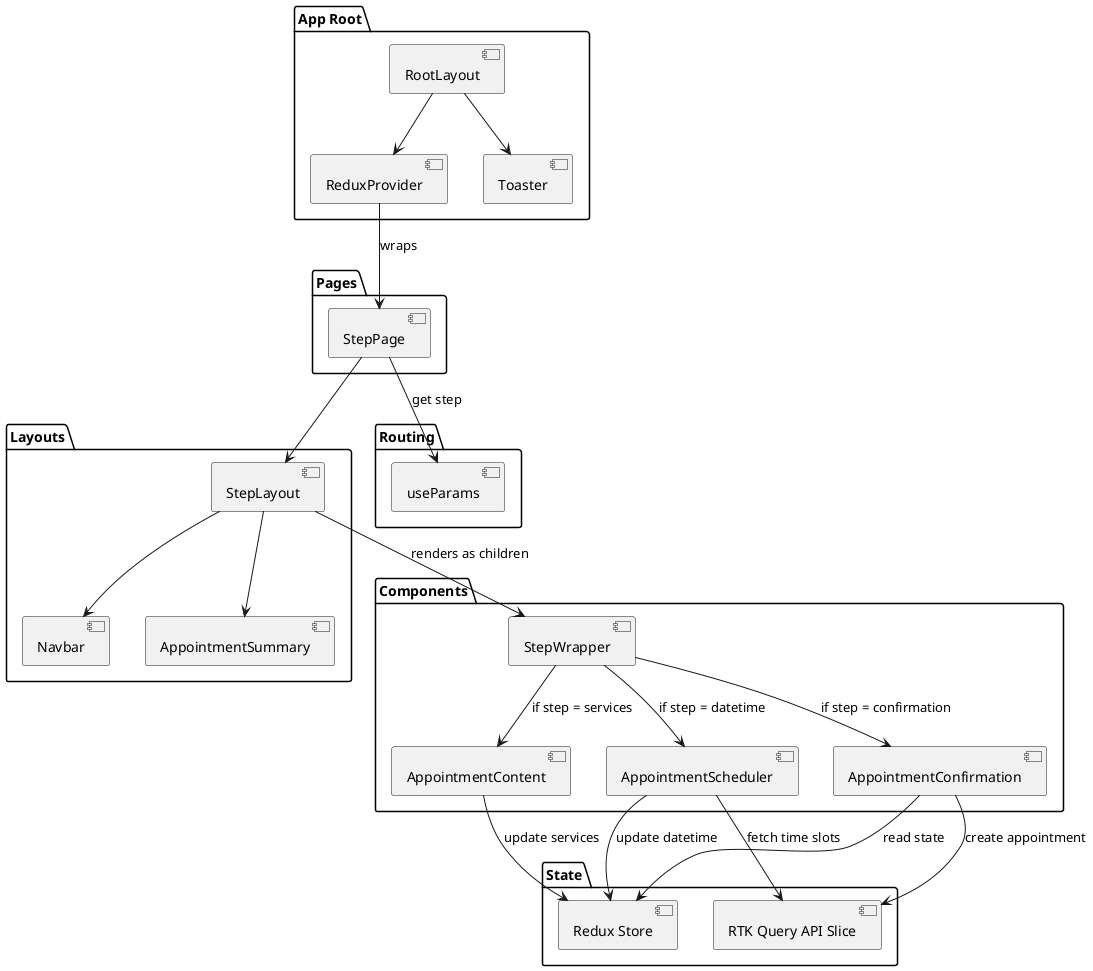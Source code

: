 @startuml

' Root layout structure
package "App Root" {
  [RootLayout]
  [ReduxProvider]
  [Toaster]
}

' Layouts
package "Layouts" {
  [StepLayout]
  [Navbar]
  [AppointmentSummary]
}

' Pages
package "Pages" {
  [StepPage]
}

' Step components
package "Components" {
  [StepWrapper]
  [AppointmentContent]
  [AppointmentScheduler]
  [AppointmentConfirmation]
}

' State & side effects
package "State" {
  [Redux Store]
  [RTK Query API Slice]
}

' Routing utilities
package "Routing" {
  [useParams]
}

' Layout flow
RootLayout --> ReduxProvider
RootLayout --> Toaster
ReduxProvider --> StepPage : wraps

StepPage --> StepLayout
StepLayout --> Navbar
StepLayout --> AppointmentSummary
StepLayout --> StepWrapper : renders as children

' Step routing
StepWrapper --> AppointmentContent : if step = services
StepWrapper --> AppointmentScheduler : if step = datetime
StepWrapper --> AppointmentConfirmation : if step = confirmation

' State interactions
AppointmentContent --> [Redux Store] : update services
AppointmentScheduler --> [RTK Query API Slice] : fetch time slots
AppointmentScheduler --> [Redux Store] : update datetime
AppointmentConfirmation --> [Redux Store] : read state
AppointmentConfirmation --> [RTK Query API Slice] : create appointment

' Routing hooks
StepPage --> useParams : get step

@enduml
